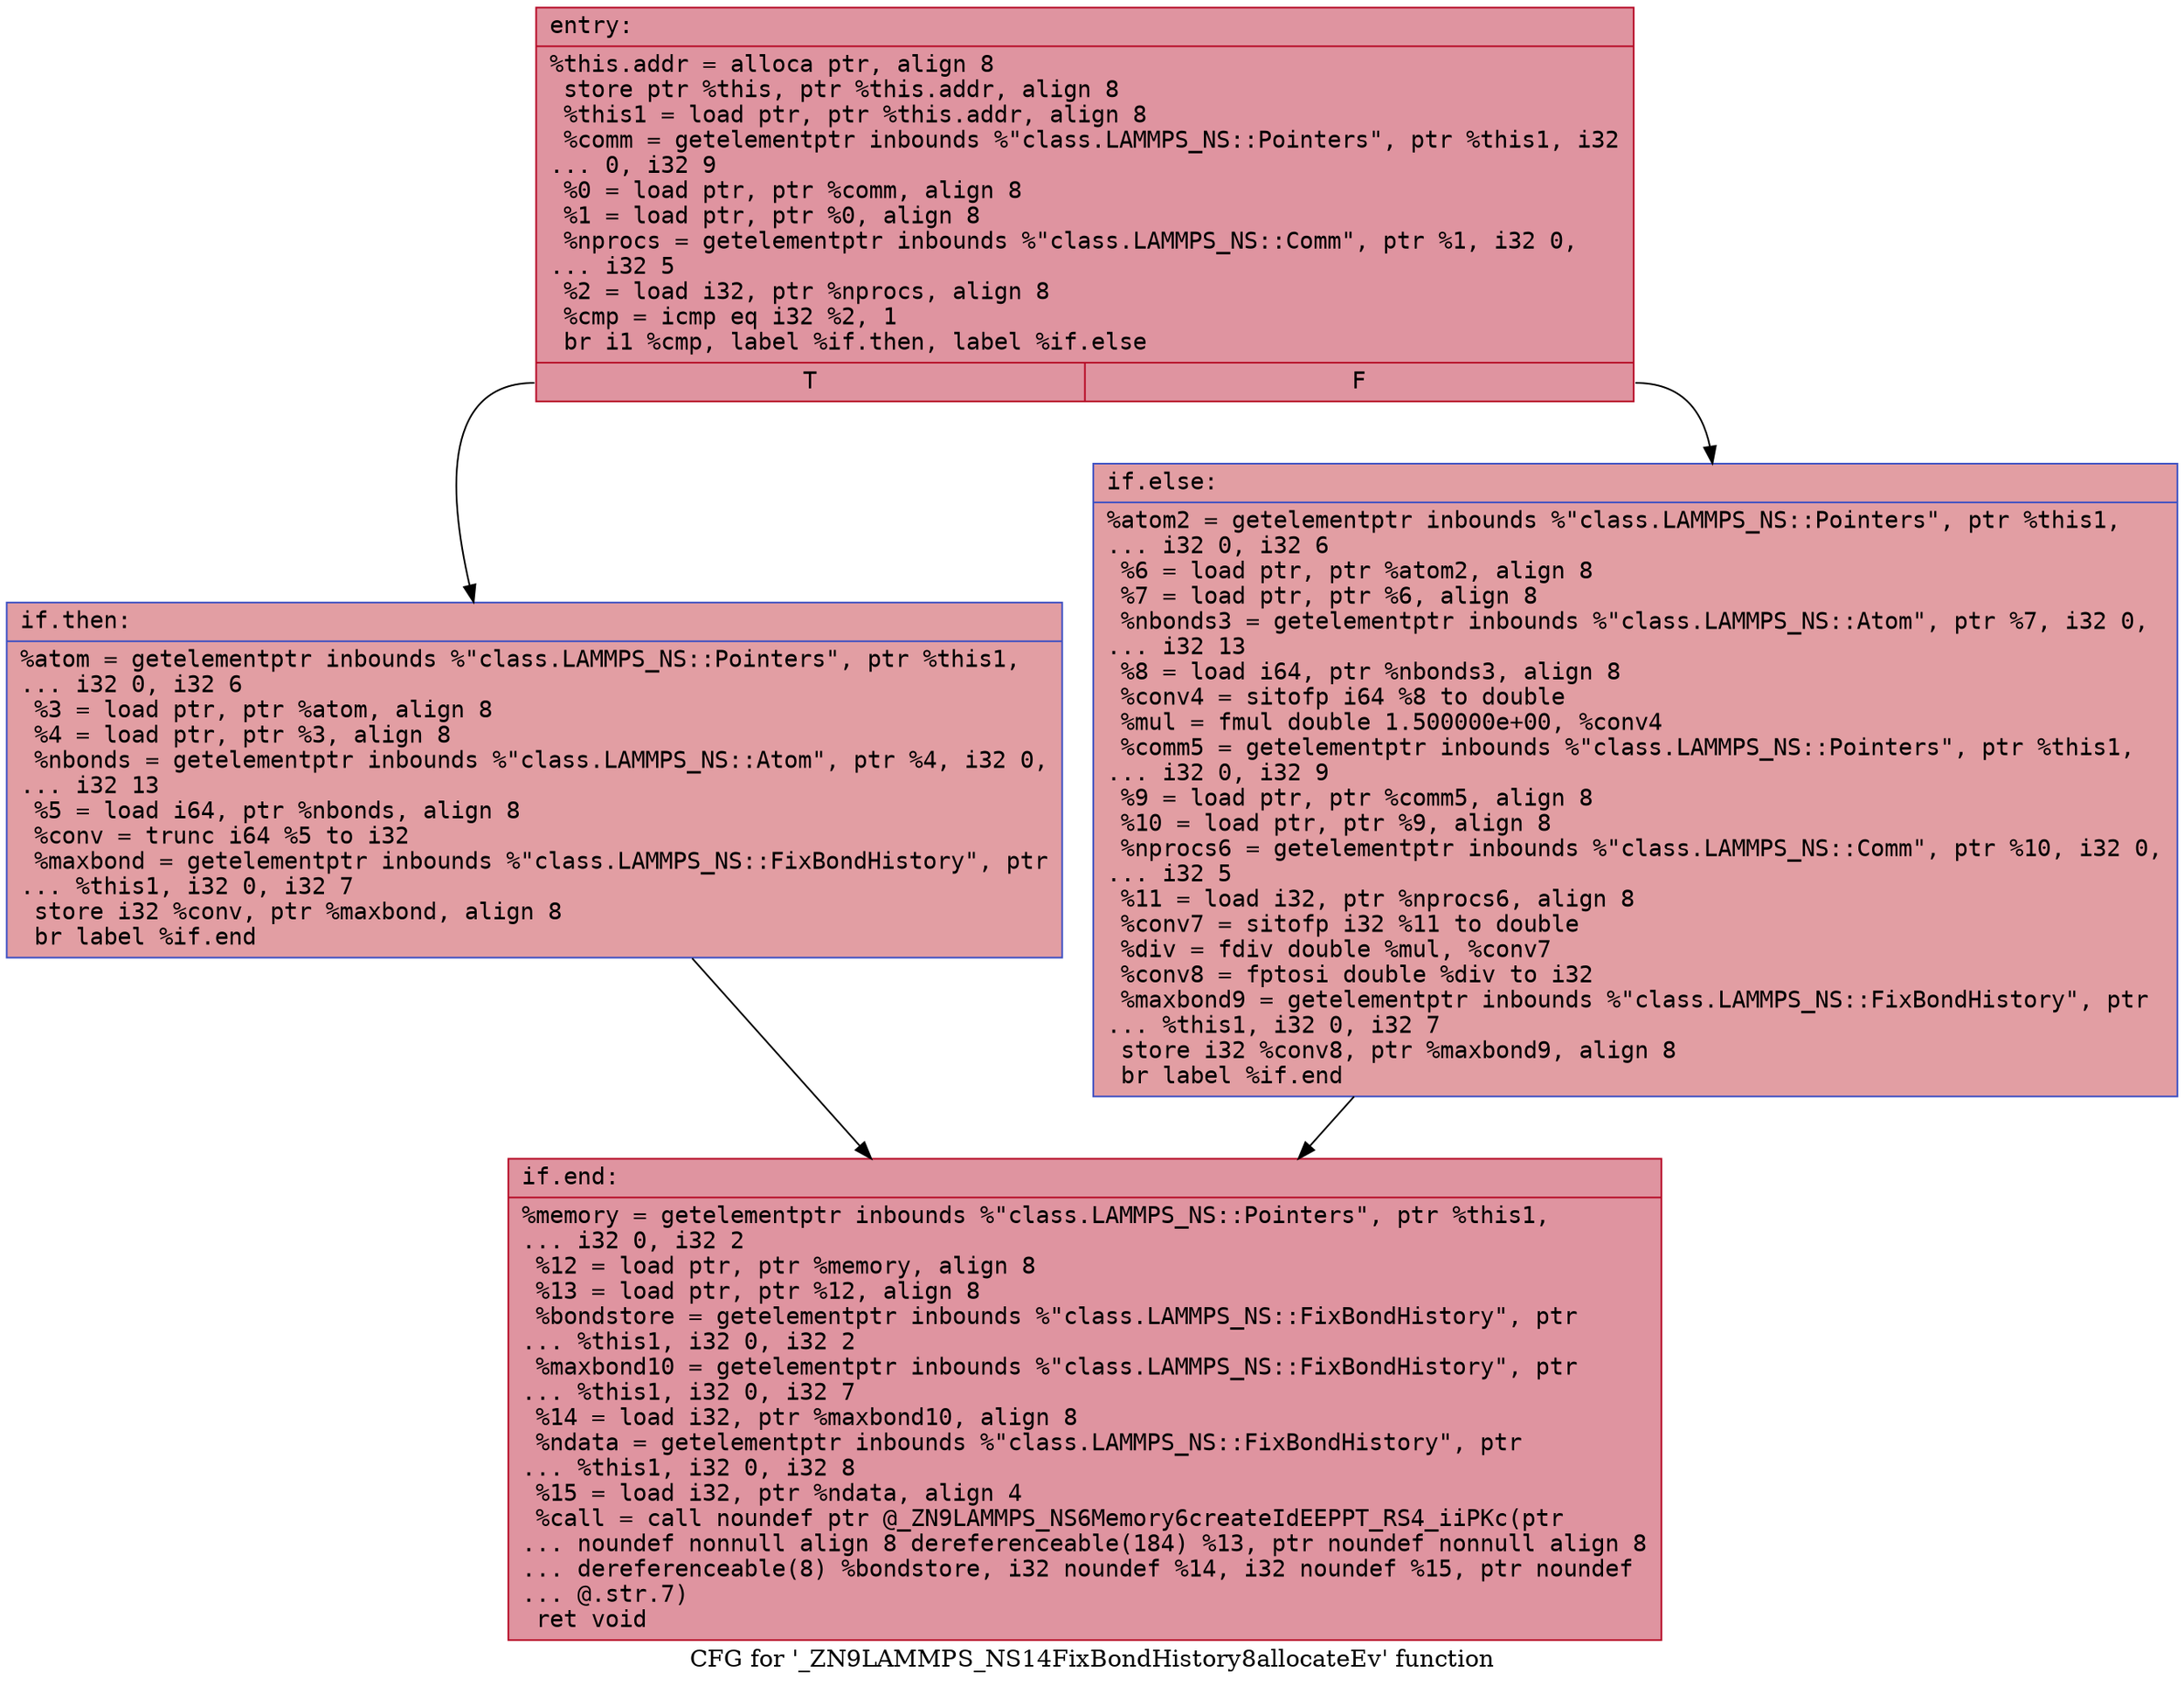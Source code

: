digraph "CFG for '_ZN9LAMMPS_NS14FixBondHistory8allocateEv' function" {
	label="CFG for '_ZN9LAMMPS_NS14FixBondHistory8allocateEv' function";

	Node0x55e722c9bd20 [shape=record,color="#b70d28ff", style=filled, fillcolor="#b70d2870" fontname="Courier",label="{entry:\l|  %this.addr = alloca ptr, align 8\l  store ptr %this, ptr %this.addr, align 8\l  %this1 = load ptr, ptr %this.addr, align 8\l  %comm = getelementptr inbounds %\"class.LAMMPS_NS::Pointers\", ptr %this1, i32\l... 0, i32 9\l  %0 = load ptr, ptr %comm, align 8\l  %1 = load ptr, ptr %0, align 8\l  %nprocs = getelementptr inbounds %\"class.LAMMPS_NS::Comm\", ptr %1, i32 0,\l... i32 5\l  %2 = load i32, ptr %nprocs, align 8\l  %cmp = icmp eq i32 %2, 1\l  br i1 %cmp, label %if.then, label %if.else\l|{<s0>T|<s1>F}}"];
	Node0x55e722c9bd20:s0 -> Node0x55e722c9c0e0[tooltip="entry -> if.then\nProbability 50.00%" ];
	Node0x55e722c9bd20:s1 -> Node0x55e722c9c150[tooltip="entry -> if.else\nProbability 50.00%" ];
	Node0x55e722c9c0e0 [shape=record,color="#3d50c3ff", style=filled, fillcolor="#be242e70" fontname="Courier",label="{if.then:\l|  %atom = getelementptr inbounds %\"class.LAMMPS_NS::Pointers\", ptr %this1,\l... i32 0, i32 6\l  %3 = load ptr, ptr %atom, align 8\l  %4 = load ptr, ptr %3, align 8\l  %nbonds = getelementptr inbounds %\"class.LAMMPS_NS::Atom\", ptr %4, i32 0,\l... i32 13\l  %5 = load i64, ptr %nbonds, align 8\l  %conv = trunc i64 %5 to i32\l  %maxbond = getelementptr inbounds %\"class.LAMMPS_NS::FixBondHistory\", ptr\l... %this1, i32 0, i32 7\l  store i32 %conv, ptr %maxbond, align 8\l  br label %if.end\l}"];
	Node0x55e722c9c0e0 -> Node0x55e722c9c990[tooltip="if.then -> if.end\nProbability 100.00%" ];
	Node0x55e722c9c150 [shape=record,color="#3d50c3ff", style=filled, fillcolor="#be242e70" fontname="Courier",label="{if.else:\l|  %atom2 = getelementptr inbounds %\"class.LAMMPS_NS::Pointers\", ptr %this1,\l... i32 0, i32 6\l  %6 = load ptr, ptr %atom2, align 8\l  %7 = load ptr, ptr %6, align 8\l  %nbonds3 = getelementptr inbounds %\"class.LAMMPS_NS::Atom\", ptr %7, i32 0,\l... i32 13\l  %8 = load i64, ptr %nbonds3, align 8\l  %conv4 = sitofp i64 %8 to double\l  %mul = fmul double 1.500000e+00, %conv4\l  %comm5 = getelementptr inbounds %\"class.LAMMPS_NS::Pointers\", ptr %this1,\l... i32 0, i32 9\l  %9 = load ptr, ptr %comm5, align 8\l  %10 = load ptr, ptr %9, align 8\l  %nprocs6 = getelementptr inbounds %\"class.LAMMPS_NS::Comm\", ptr %10, i32 0,\l... i32 5\l  %11 = load i32, ptr %nprocs6, align 8\l  %conv7 = sitofp i32 %11 to double\l  %div = fdiv double %mul, %conv7\l  %conv8 = fptosi double %div to i32\l  %maxbond9 = getelementptr inbounds %\"class.LAMMPS_NS::FixBondHistory\", ptr\l... %this1, i32 0, i32 7\l  store i32 %conv8, ptr %maxbond9, align 8\l  br label %if.end\l}"];
	Node0x55e722c9c150 -> Node0x55e722c9c990[tooltip="if.else -> if.end\nProbability 100.00%" ];
	Node0x55e722c9c990 [shape=record,color="#b70d28ff", style=filled, fillcolor="#b70d2870" fontname="Courier",label="{if.end:\l|  %memory = getelementptr inbounds %\"class.LAMMPS_NS::Pointers\", ptr %this1,\l... i32 0, i32 2\l  %12 = load ptr, ptr %memory, align 8\l  %13 = load ptr, ptr %12, align 8\l  %bondstore = getelementptr inbounds %\"class.LAMMPS_NS::FixBondHistory\", ptr\l... %this1, i32 0, i32 2\l  %maxbond10 = getelementptr inbounds %\"class.LAMMPS_NS::FixBondHistory\", ptr\l... %this1, i32 0, i32 7\l  %14 = load i32, ptr %maxbond10, align 8\l  %ndata = getelementptr inbounds %\"class.LAMMPS_NS::FixBondHistory\", ptr\l... %this1, i32 0, i32 8\l  %15 = load i32, ptr %ndata, align 4\l  %call = call noundef ptr @_ZN9LAMMPS_NS6Memory6createIdEEPPT_RS4_iiPKc(ptr\l... noundef nonnull align 8 dereferenceable(184) %13, ptr noundef nonnull align 8\l... dereferenceable(8) %bondstore, i32 noundef %14, i32 noundef %15, ptr noundef\l... @.str.7)\l  ret void\l}"];
}
